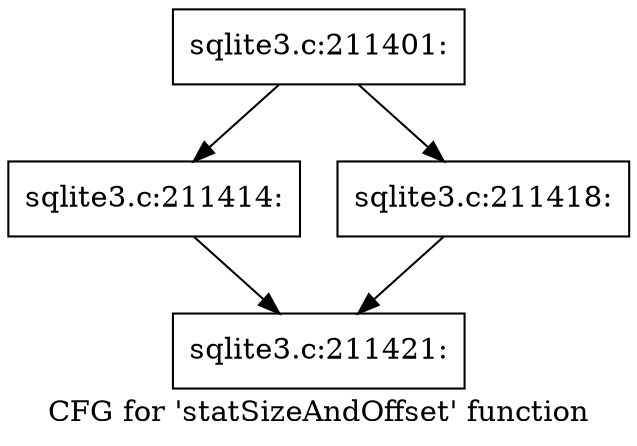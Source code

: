 digraph "CFG for 'statSizeAndOffset' function" {
	label="CFG for 'statSizeAndOffset' function";

	Node0x55c0fb72cf80 [shape=record,label="{sqlite3.c:211401:}"];
	Node0x55c0fb72cf80 -> Node0x55c0fb734d50;
	Node0x55c0fb72cf80 -> Node0x55c0fb734df0;
	Node0x55c0fb734d50 [shape=record,label="{sqlite3.c:211414:}"];
	Node0x55c0fb734d50 -> Node0x55c0fb734da0;
	Node0x55c0fb734df0 [shape=record,label="{sqlite3.c:211418:}"];
	Node0x55c0fb734df0 -> Node0x55c0fb734da0;
	Node0x55c0fb734da0 [shape=record,label="{sqlite3.c:211421:}"];
}
